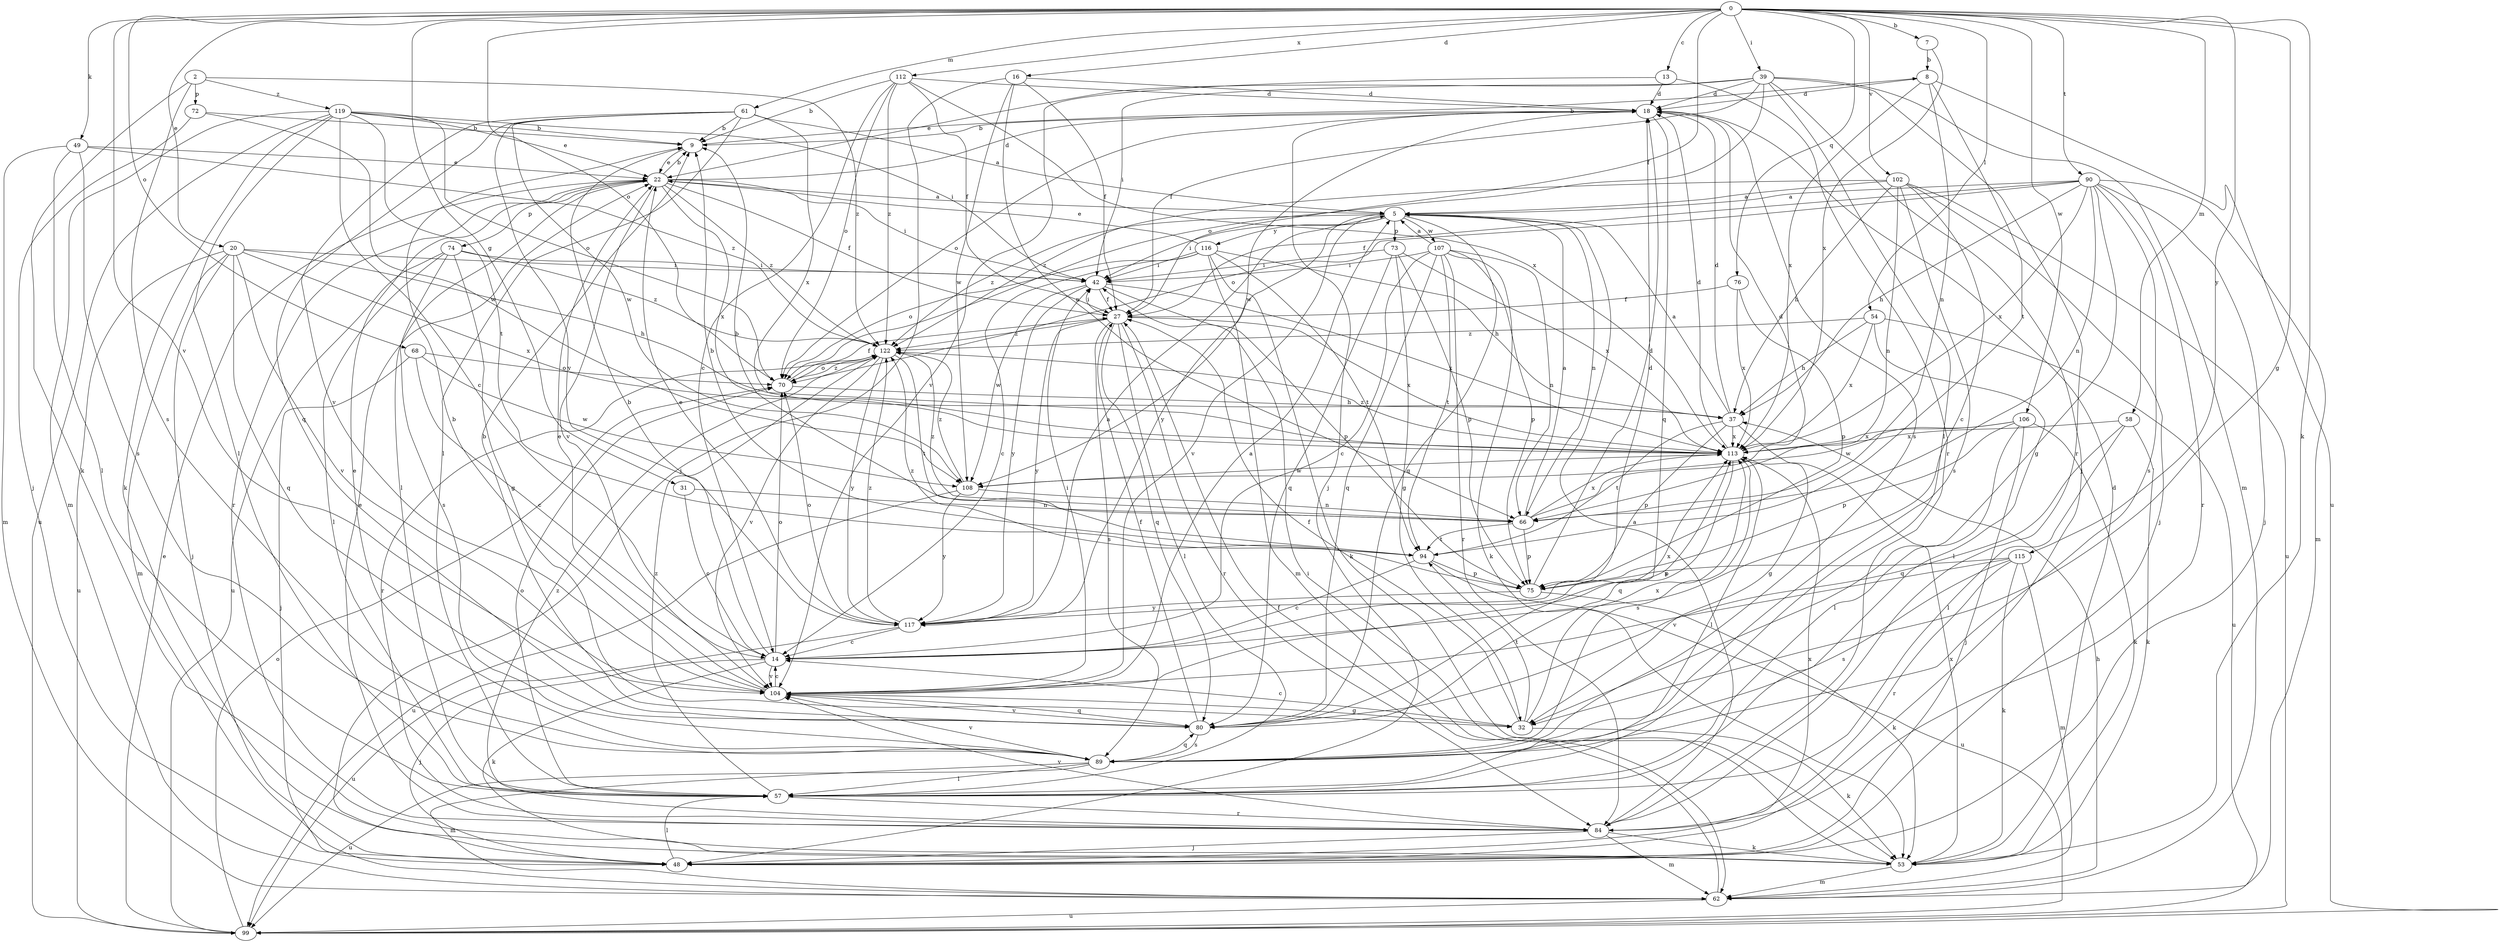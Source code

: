 strict digraph  {
0;
2;
5;
7;
8;
9;
13;
14;
16;
18;
20;
22;
27;
31;
32;
37;
39;
42;
48;
49;
53;
54;
57;
58;
61;
62;
66;
68;
70;
72;
73;
74;
75;
76;
80;
84;
89;
90;
94;
99;
102;
104;
106;
107;
108;
112;
113;
115;
116;
117;
119;
122;
0 -> 7  [label=b];
0 -> 13  [label=c];
0 -> 16  [label=d];
0 -> 20  [label=e];
0 -> 27  [label=f];
0 -> 31  [label=g];
0 -> 32  [label=g];
0 -> 39  [label=i];
0 -> 49  [label=k];
0 -> 53  [label=k];
0 -> 54  [label=l];
0 -> 58  [label=m];
0 -> 61  [label=m];
0 -> 68  [label=o];
0 -> 70  [label=o];
0 -> 76  [label=q];
0 -> 90  [label=t];
0 -> 102  [label=v];
0 -> 104  [label=v];
0 -> 106  [label=w];
0 -> 112  [label=x];
0 -> 115  [label=y];
2 -> 53  [label=k];
2 -> 72  [label=p];
2 -> 89  [label=s];
2 -> 119  [label=z];
2 -> 122  [label=z];
5 -> 42  [label=i];
5 -> 66  [label=n];
5 -> 73  [label=p];
5 -> 80  [label=q];
5 -> 104  [label=v];
5 -> 107  [label=w];
5 -> 116  [label=y];
5 -> 117  [label=y];
5 -> 122  [label=z];
7 -> 8  [label=b];
7 -> 113  [label=x];
8 -> 18  [label=d];
8 -> 66  [label=n];
8 -> 94  [label=t];
8 -> 99  [label=u];
8 -> 113  [label=x];
9 -> 8  [label=b];
9 -> 22  [label=e];
13 -> 18  [label=d];
13 -> 84  [label=r];
13 -> 104  [label=v];
14 -> 9  [label=b];
14 -> 48  [label=j];
14 -> 53  [label=k];
14 -> 70  [label=o];
14 -> 104  [label=v];
14 -> 113  [label=x];
16 -> 18  [label=d];
16 -> 27  [label=f];
16 -> 48  [label=j];
16 -> 66  [label=n];
16 -> 108  [label=w];
18 -> 9  [label=b];
18 -> 48  [label=j];
18 -> 70  [label=o];
18 -> 80  [label=q];
18 -> 89  [label=s];
18 -> 108  [label=w];
20 -> 37  [label=h];
20 -> 42  [label=i];
20 -> 48  [label=j];
20 -> 62  [label=m];
20 -> 80  [label=q];
20 -> 99  [label=u];
20 -> 104  [label=v];
20 -> 113  [label=x];
22 -> 5  [label=a];
22 -> 9  [label=b];
22 -> 18  [label=d];
22 -> 27  [label=f];
22 -> 42  [label=i];
22 -> 57  [label=l];
22 -> 74  [label=p];
22 -> 84  [label=r];
22 -> 104  [label=v];
22 -> 113  [label=x];
22 -> 122  [label=z];
27 -> 42  [label=i];
27 -> 57  [label=l];
27 -> 80  [label=q];
27 -> 84  [label=r];
27 -> 89  [label=s];
27 -> 113  [label=x];
27 -> 117  [label=y];
27 -> 122  [label=z];
31 -> 14  [label=c];
31 -> 66  [label=n];
32 -> 14  [label=c];
32 -> 27  [label=f];
32 -> 53  [label=k];
32 -> 94  [label=t];
32 -> 113  [label=x];
37 -> 5  [label=a];
37 -> 18  [label=d];
37 -> 32  [label=g];
37 -> 75  [label=p];
37 -> 94  [label=t];
37 -> 113  [label=x];
39 -> 18  [label=d];
39 -> 22  [label=e];
39 -> 27  [label=f];
39 -> 42  [label=i];
39 -> 48  [label=j];
39 -> 57  [label=l];
39 -> 62  [label=m];
39 -> 70  [label=o];
39 -> 84  [label=r];
42 -> 27  [label=f];
42 -> 75  [label=p];
42 -> 108  [label=w];
42 -> 113  [label=x];
42 -> 117  [label=y];
48 -> 57  [label=l];
48 -> 113  [label=x];
49 -> 22  [label=e];
49 -> 57  [label=l];
49 -> 62  [label=m];
49 -> 89  [label=s];
49 -> 122  [label=z];
53 -> 18  [label=d];
53 -> 42  [label=i];
53 -> 62  [label=m];
53 -> 113  [label=x];
54 -> 37  [label=h];
54 -> 57  [label=l];
54 -> 99  [label=u];
54 -> 113  [label=x];
54 -> 122  [label=z];
57 -> 70  [label=o];
57 -> 84  [label=r];
57 -> 122  [label=z];
58 -> 53  [label=k];
58 -> 57  [label=l];
58 -> 80  [label=q];
58 -> 113  [label=x];
61 -> 5  [label=a];
61 -> 9  [label=b];
61 -> 57  [label=l];
61 -> 80  [label=q];
61 -> 104  [label=v];
61 -> 108  [label=w];
61 -> 113  [label=x];
61 -> 117  [label=y];
62 -> 27  [label=f];
62 -> 37  [label=h];
62 -> 99  [label=u];
66 -> 5  [label=a];
66 -> 9  [label=b];
66 -> 18  [label=d];
66 -> 75  [label=p];
66 -> 94  [label=t];
66 -> 113  [label=x];
66 -> 122  [label=z];
68 -> 14  [label=c];
68 -> 48  [label=j];
68 -> 70  [label=o];
68 -> 108  [label=w];
70 -> 27  [label=f];
70 -> 37  [label=h];
70 -> 122  [label=z];
72 -> 9  [label=b];
72 -> 48  [label=j];
72 -> 108  [label=w];
73 -> 32  [label=g];
73 -> 42  [label=i];
73 -> 75  [label=p];
73 -> 80  [label=q];
73 -> 113  [label=x];
74 -> 32  [label=g];
74 -> 42  [label=i];
74 -> 57  [label=l];
74 -> 89  [label=s];
74 -> 99  [label=u];
74 -> 122  [label=z];
75 -> 18  [label=d];
75 -> 53  [label=k];
75 -> 117  [label=y];
75 -> 122  [label=z];
76 -> 27  [label=f];
76 -> 75  [label=p];
76 -> 113  [label=x];
80 -> 9  [label=b];
80 -> 27  [label=f];
80 -> 89  [label=s];
80 -> 104  [label=v];
84 -> 5  [label=a];
84 -> 22  [label=e];
84 -> 48  [label=j];
84 -> 53  [label=k];
84 -> 62  [label=m];
84 -> 104  [label=v];
84 -> 122  [label=z];
89 -> 22  [label=e];
89 -> 57  [label=l];
89 -> 62  [label=m];
89 -> 80  [label=q];
89 -> 99  [label=u];
89 -> 104  [label=v];
90 -> 5  [label=a];
90 -> 27  [label=f];
90 -> 32  [label=g];
90 -> 37  [label=h];
90 -> 48  [label=j];
90 -> 62  [label=m];
90 -> 66  [label=n];
90 -> 70  [label=o];
90 -> 84  [label=r];
90 -> 89  [label=s];
90 -> 113  [label=x];
94 -> 9  [label=b];
94 -> 14  [label=c];
94 -> 75  [label=p];
94 -> 99  [label=u];
99 -> 22  [label=e];
99 -> 70  [label=o];
102 -> 5  [label=a];
102 -> 14  [label=c];
102 -> 37  [label=h];
102 -> 48  [label=j];
102 -> 66  [label=n];
102 -> 89  [label=s];
102 -> 99  [label=u];
102 -> 122  [label=z];
104 -> 5  [label=a];
104 -> 9  [label=b];
104 -> 14  [label=c];
104 -> 22  [label=e];
104 -> 32  [label=g];
104 -> 42  [label=i];
104 -> 80  [label=q];
104 -> 113  [label=x];
106 -> 48  [label=j];
106 -> 53  [label=k];
106 -> 57  [label=l];
106 -> 75  [label=p];
106 -> 108  [label=w];
106 -> 113  [label=x];
107 -> 5  [label=a];
107 -> 14  [label=c];
107 -> 42  [label=i];
107 -> 53  [label=k];
107 -> 66  [label=n];
107 -> 75  [label=p];
107 -> 80  [label=q];
107 -> 84  [label=r];
107 -> 94  [label=t];
108 -> 66  [label=n];
108 -> 99  [label=u];
108 -> 117  [label=y];
108 -> 122  [label=z];
112 -> 9  [label=b];
112 -> 14  [label=c];
112 -> 18  [label=d];
112 -> 27  [label=f];
112 -> 70  [label=o];
112 -> 113  [label=x];
112 -> 122  [label=z];
113 -> 18  [label=d];
113 -> 57  [label=l];
113 -> 80  [label=q];
113 -> 89  [label=s];
113 -> 108  [label=w];
113 -> 122  [label=z];
115 -> 53  [label=k];
115 -> 62  [label=m];
115 -> 75  [label=p];
115 -> 84  [label=r];
115 -> 89  [label=s];
115 -> 104  [label=v];
116 -> 14  [label=c];
116 -> 22  [label=e];
116 -> 37  [label=h];
116 -> 42  [label=i];
116 -> 53  [label=k];
116 -> 62  [label=m];
116 -> 70  [label=o];
116 -> 94  [label=t];
117 -> 5  [label=a];
117 -> 14  [label=c];
117 -> 18  [label=d];
117 -> 22  [label=e];
117 -> 70  [label=o];
117 -> 99  [label=u];
117 -> 122  [label=z];
119 -> 9  [label=b];
119 -> 14  [label=c];
119 -> 22  [label=e];
119 -> 42  [label=i];
119 -> 53  [label=k];
119 -> 57  [label=l];
119 -> 62  [label=m];
119 -> 70  [label=o];
119 -> 94  [label=t];
119 -> 99  [label=u];
122 -> 70  [label=o];
122 -> 84  [label=r];
122 -> 94  [label=t];
122 -> 104  [label=v];
122 -> 117  [label=y];
}
